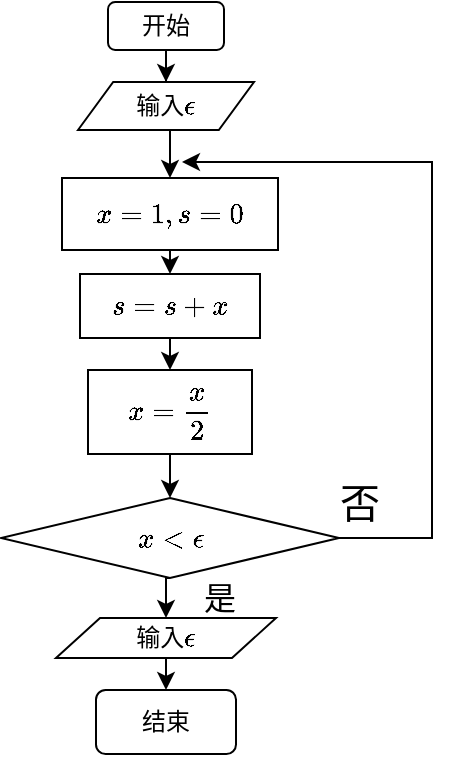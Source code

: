 <mxfile version="13.1.3">
    <diagram id="6hGFLwfOUW9BJ-s0fimq" name="Page-1">
        <mxGraphModel dx="601" dy="680" grid="1" gridSize="8" guides="1" tooltips="1" connect="1" arrows="1" fold="1" page="1" pageScale="1" pageWidth="291" pageHeight="413" math="1" shadow="0">
            <root>
                <mxCell id="0"/>
                <mxCell id="1" parent="0"/>
                <mxCell id="4" style="edgeStyle=orthogonalEdgeStyle;rounded=0;orthogonalLoop=1;jettySize=auto;html=1;exitX=0.5;exitY=1;exitDx=0;exitDy=0;" parent="1" source="2" target="3" edge="1">
                    <mxGeometry relative="1" as="geometry"/>
                </mxCell>
                <mxCell id="2" value="开始&lt;br&gt;" style="rounded=1;whiteSpace=wrap;html=1;" parent="1" vertex="1">
                    <mxGeometry x="110" y="8" width="58" height="24" as="geometry"/>
                </mxCell>
                <mxCell id="7" style="edgeStyle=orthogonalEdgeStyle;rounded=0;orthogonalLoop=1;jettySize=auto;html=1;exitX=0.5;exitY=1;exitDx=0;exitDy=0;entryX=0.5;entryY=0;entryDx=0;entryDy=0;" parent="1" source="3" target="5" edge="1">
                    <mxGeometry relative="1" as="geometry"/>
                </mxCell>
                <mxCell id="3" value="输入\(\epsilon\)" style="shape=parallelogram;perimeter=parallelogramPerimeter;whiteSpace=wrap;html=1;" parent="1" vertex="1">
                    <mxGeometry x="95" y="48" width="88" height="24" as="geometry"/>
                </mxCell>
                <mxCell id="9" style="edgeStyle=orthogonalEdgeStyle;rounded=0;orthogonalLoop=1;jettySize=auto;html=1;exitX=0.5;exitY=1;exitDx=0;exitDy=0;entryX=0.5;entryY=0;entryDx=0;entryDy=0;" parent="1" source="5" target="8" edge="1">
                    <mxGeometry relative="1" as="geometry"/>
                </mxCell>
                <mxCell id="5" value="$$x=1,s=0$$" style="rounded=0;whiteSpace=wrap;html=1;" parent="1" vertex="1">
                    <mxGeometry x="87" y="96" width="108" height="36" as="geometry"/>
                </mxCell>
                <mxCell id="12" style="edgeStyle=orthogonalEdgeStyle;rounded=0;orthogonalLoop=1;jettySize=auto;html=1;exitX=0.5;exitY=1;exitDx=0;exitDy=0;entryX=0.5;entryY=0;entryDx=0;entryDy=0;" parent="1" source="8" target="10" edge="1">
                    <mxGeometry relative="1" as="geometry"/>
                </mxCell>
                <mxCell id="8" value="$$s=s+x$$" style="rounded=0;whiteSpace=wrap;html=1;" parent="1" vertex="1">
                    <mxGeometry x="96" y="144" width="90" height="32" as="geometry"/>
                </mxCell>
                <mxCell id="14" style="edgeStyle=orthogonalEdgeStyle;rounded=0;orthogonalLoop=1;jettySize=auto;html=1;exitX=0.5;exitY=1;exitDx=0;exitDy=0;entryX=0.5;entryY=0;entryDx=0;entryDy=0;" parent="1" source="10" target="15" edge="1">
                    <mxGeometry relative="1" as="geometry">
                        <mxPoint x="210" y="560" as="targetPoint"/>
                    </mxGeometry>
                </mxCell>
                <mxCell id="10" value="$$x=\frac{x}{2}$$" style="rounded=0;whiteSpace=wrap;html=1;" parent="1" vertex="1">
                    <mxGeometry x="100" y="192" width="82" height="42" as="geometry"/>
                </mxCell>
                <mxCell id="17" style="edgeStyle=orthogonalEdgeStyle;rounded=0;orthogonalLoop=1;jettySize=auto;html=1;exitX=0.5;exitY=1;exitDx=0;exitDy=0;entryX=0.5;entryY=0;entryDx=0;entryDy=0;" parent="1" source="15" target="16" edge="1">
                    <mxGeometry relative="1" as="geometry"/>
                </mxCell>
                <mxCell id="24" style="edgeStyle=orthogonalEdgeStyle;rounded=0;orthogonalLoop=1;jettySize=auto;html=1;exitX=1;exitY=0.5;exitDx=0;exitDy=0;" edge="1" parent="1" source="15">
                    <mxGeometry relative="1" as="geometry">
                        <mxPoint x="147" y="88" as="targetPoint"/>
                        <Array as="points">
                            <mxPoint x="272" y="276"/>
                            <mxPoint x="272" y="88"/>
                        </Array>
                    </mxGeometry>
                </mxCell>
                <mxCell id="15" value="&lt;span&gt;$$x&amp;lt;\epsilon$$&lt;/span&gt;" style="rhombus;whiteSpace=wrap;html=1;" parent="1" vertex="1">
                    <mxGeometry x="56.5" y="256" width="169" height="40" as="geometry"/>
                </mxCell>
                <mxCell id="19" style="edgeStyle=orthogonalEdgeStyle;rounded=0;orthogonalLoop=1;jettySize=auto;html=1;exitX=0.5;exitY=1;exitDx=0;exitDy=0;entryX=0.5;entryY=0;entryDx=0;entryDy=0;" parent="1" source="16" target="18" edge="1">
                    <mxGeometry relative="1" as="geometry"/>
                </mxCell>
                <mxCell id="16" value="输入\(\epsilon\)" style="shape=parallelogram;perimeter=parallelogramPerimeter;whiteSpace=wrap;html=1;" parent="1" vertex="1">
                    <mxGeometry x="84" y="316" width="110" height="20" as="geometry"/>
                </mxCell>
                <mxCell id="18" value="结束" style="rounded=1;whiteSpace=wrap;html=1;" parent="1" vertex="1">
                    <mxGeometry x="104" y="352" width="70" height="32" as="geometry"/>
                </mxCell>
                <mxCell id="20" value="是" style="text;html=1;strokeColor=none;fillColor=none;align=center;verticalAlign=middle;whiteSpace=wrap;rounded=0;fontSize=16;" parent="1" vertex="1">
                    <mxGeometry x="146" y="296" width="40" height="20" as="geometry"/>
                </mxCell>
                <mxCell id="22" value="否" style="text;html=1;strokeColor=none;fillColor=none;align=center;verticalAlign=middle;whiteSpace=wrap;rounded=0;fontSize=20;" parent="1" vertex="1">
                    <mxGeometry x="216" y="248" width="40" height="20" as="geometry"/>
                </mxCell>
            </root>
        </mxGraphModel>
    </diagram>
</mxfile>